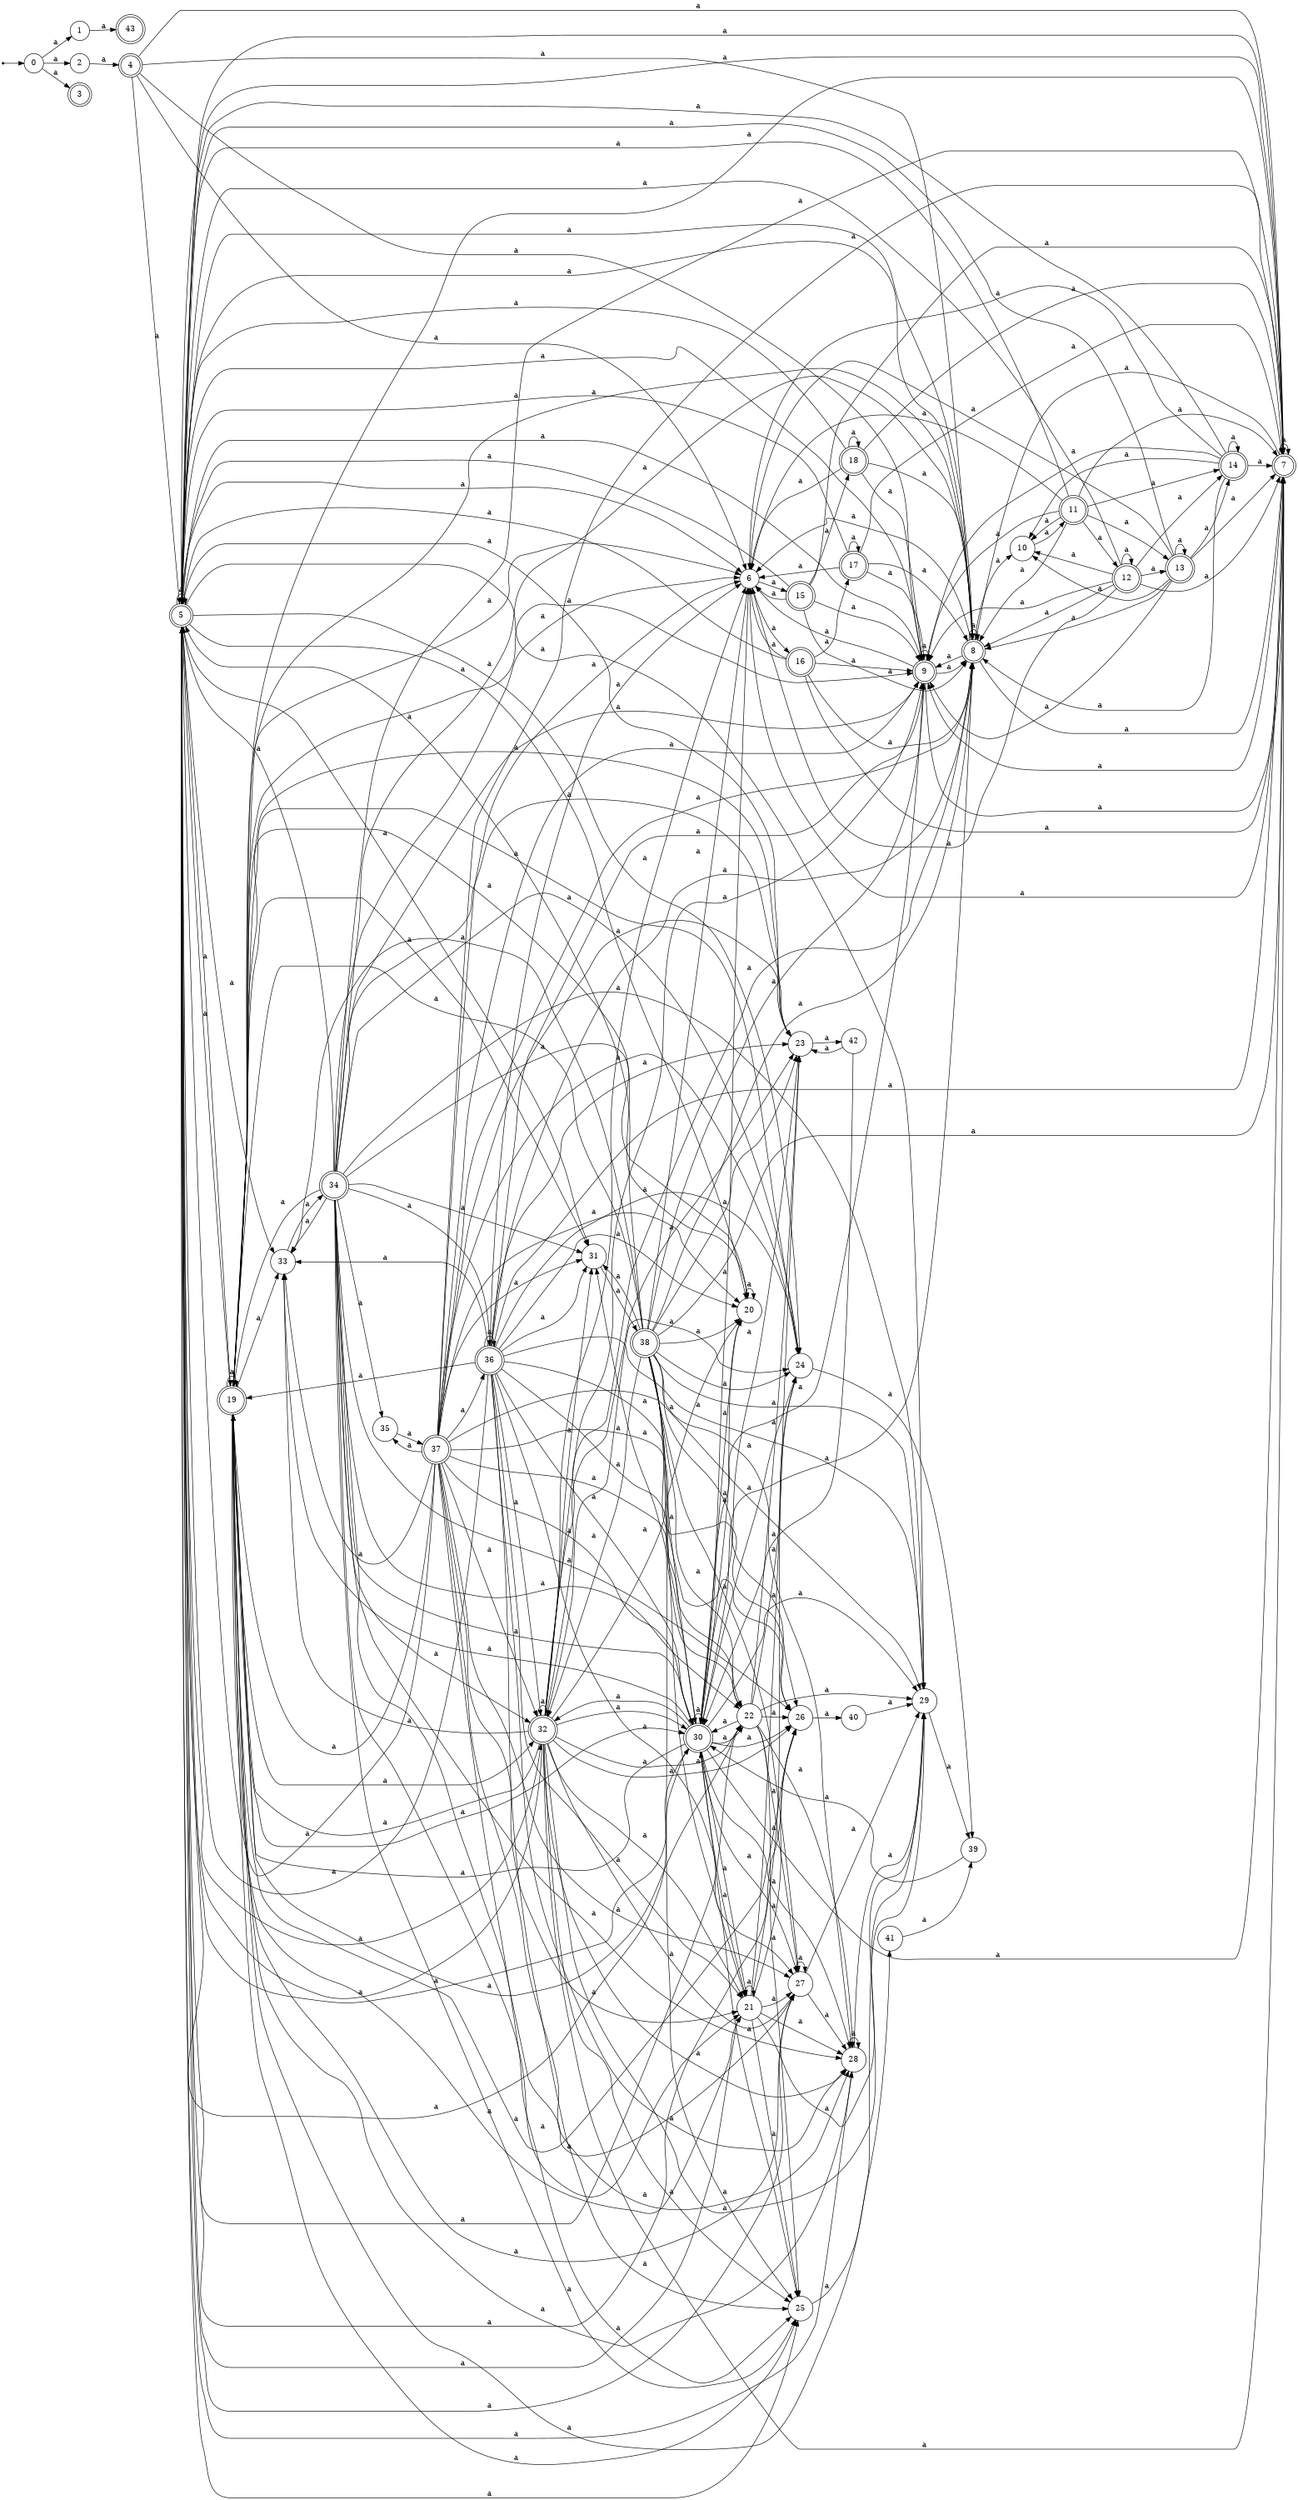 digraph finite_state_machine {
rankdir=LR;
size="20,20";
node [shape = point]; "dummy0"
node [shape = circle]; "0";
"dummy0" -> "0";
node [shape = circle]; "1";
node [shape = circle]; "2";
node [shape = doublecircle]; "3";node [shape = doublecircle]; "4";node [shape = doublecircle]; "5";node [shape = circle]; "6";
node [shape = doublecircle]; "7";node [shape = doublecircle]; "8";node [shape = doublecircle]; "9";node [shape = circle]; "10";
node [shape = doublecircle]; "11";node [shape = doublecircle]; "12";node [shape = doublecircle]; "13";node [shape = doublecircle]; "14";node [shape = doublecircle]; "15";node [shape = doublecircle]; "16";node [shape = doublecircle]; "17";node [shape = doublecircle]; "18";node [shape = doublecircle]; "19";node [shape = circle]; "20";
node [shape = circle]; "21";
node [shape = circle]; "22";
node [shape = circle]; "23";
node [shape = circle]; "24";
node [shape = circle]; "25";
node [shape = circle]; "26";
node [shape = circle]; "27";
node [shape = circle]; "28";
node [shape = circle]; "29";
node [shape = doublecircle]; "30";node [shape = circle]; "31";
node [shape = doublecircle]; "32";node [shape = circle]; "33";
node [shape = doublecircle]; "34";node [shape = circle]; "35";
node [shape = doublecircle]; "36";node [shape = doublecircle]; "37";node [shape = doublecircle]; "38";node [shape = circle]; "39";
node [shape = circle]; "40";
node [shape = circle]; "41";
node [shape = circle]; "42";
node [shape = doublecircle]; "43";"0" -> "1" [label = "a"];
 "0" -> "2" [label = "a"];
 "0" -> "3" [label = "a"];
 "2" -> "4" [label = "a"];
 "4" -> "5" [label = "a"];
 "4" -> "6" [label = "a"];
 "4" -> "7" [label = "a"];
 "4" -> "8" [label = "a"];
 "4" -> "9" [label = "a"];
 "9" -> "5" [label = "a"];
 "9" -> "6" [label = "a"];
 "9" -> "7" [label = "a"];
 "9" -> "8" [label = "a"];
 "9" -> "9" [label = "a"];
 "8" -> "5" [label = "a"];
 "8" -> "6" [label = "a"];
 "8" -> "7" [label = "a"];
 "8" -> "8" [label = "a"];
 "8" -> "9" [label = "a"];
 "8" -> "10" [label = "a"];
 "10" -> "11" [label = "a"];
 "11" -> "5" [label = "a"];
 "11" -> "6" [label = "a"];
 "11" -> "7" [label = "a"];
 "11" -> "8" [label = "a"];
 "11" -> "9" [label = "a"];
 "11" -> "10" [label = "a"];
 "11" -> "12" [label = "a"];
 "11" -> "13" [label = "a"];
 "11" -> "14" [label = "a"];
 "14" -> "5" [label = "a"];
 "14" -> "6" [label = "a"];
 "14" -> "7" [label = "a"];
 "14" -> "8" [label = "a"];
 "14" -> "9" [label = "a"];
 "14" -> "10" [label = "a"];
 "14" -> "14" [label = "a"];
 "13" -> "5" [label = "a"];
 "13" -> "6" [label = "a"];
 "13" -> "7" [label = "a"];
 "13" -> "8" [label = "a"];
 "13" -> "9" [label = "a"];
 "13" -> "10" [label = "a"];
 "13" -> "13" [label = "a"];
 "13" -> "14" [label = "a"];
 "12" -> "5" [label = "a"];
 "12" -> "6" [label = "a"];
 "12" -> "7" [label = "a"];
 "12" -> "8" [label = "a"];
 "12" -> "9" [label = "a"];
 "12" -> "10" [label = "a"];
 "12" -> "12" [label = "a"];
 "12" -> "13" [label = "a"];
 "12" -> "14" [label = "a"];
 "7" -> "5" [label = "a"];
 "7" -> "6" [label = "a"];
 "7" -> "7" [label = "a"];
 "7" -> "8" [label = "a"];
 "7" -> "9" [label = "a"];
 "6" -> "16" [label = "a"];
 "6" -> "15" [label = "a"];
 "16" -> "17" [label = "a"];
 "16" -> "5" [label = "a"];
 "16" -> "6" [label = "a"];
 "16" -> "7" [label = "a"];
 "16" -> "8" [label = "a"];
 "16" -> "9" [label = "a"];
 "17" -> "17" [label = "a"];
 "17" -> "5" [label = "a"];
 "17" -> "6" [label = "a"];
 "17" -> "7" [label = "a"];
 "17" -> "8" [label = "a"];
 "17" -> "9" [label = "a"];
 "15" -> "18" [label = "a"];
 "15" -> "5" [label = "a"];
 "15" -> "6" [label = "a"];
 "15" -> "7" [label = "a"];
 "15" -> "8" [label = "a"];
 "15" -> "9" [label = "a"];
 "18" -> "18" [label = "a"];
 "18" -> "5" [label = "a"];
 "18" -> "6" [label = "a"];
 "18" -> "7" [label = "a"];
 "18" -> "8" [label = "a"];
 "18" -> "9" [label = "a"];
 "5" -> "5" [label = "a"];
 "5" -> "6" [label = "a"];
 "5" -> "7" [label = "a"];
 "5" -> "8" [label = "a"];
 "5" -> "9" [label = "a"];
 "5" -> "19" [label = "a"];
 "5" -> "20" [label = "a"];
 "5" -> "21" [label = "a"];
 "5" -> "22" [label = "a"];
 "5" -> "23" [label = "a"];
 "5" -> "24" [label = "a"];
 "5" -> "25" [label = "a"];
 "5" -> "26" [label = "a"];
 "5" -> "27" [label = "a"];
 "5" -> "28" [label = "a"];
 "5" -> "29" [label = "a"];
 "5" -> "30" [label = "a"];
 "5" -> "31" [label = "a"];
 "5" -> "32" [label = "a"];
 "5" -> "33" [label = "a"];
 "33" -> "34" [label = "a"];
 "34" -> "5" [label = "a"];
 "34" -> "6" [label = "a"];
 "34" -> "7" [label = "a"];
 "34" -> "8" [label = "a"];
 "34" -> "9" [label = "a"];
 "34" -> "19" [label = "a"];
 "34" -> "20" [label = "a"];
 "34" -> "21" [label = "a"];
 "34" -> "22" [label = "a"];
 "34" -> "23" [label = "a"];
 "34" -> "24" [label = "a"];
 "34" -> "25" [label = "a"];
 "34" -> "26" [label = "a"];
 "34" -> "27" [label = "a"];
 "34" -> "28" [label = "a"];
 "34" -> "29" [label = "a"];
 "34" -> "30" [label = "a"];
 "34" -> "31" [label = "a"];
 "34" -> "32" [label = "a"];
 "34" -> "33" [label = "a"];
 "34" -> "35" [label = "a"];
 "34" -> "36" [label = "a"];
 "36" -> "5" [label = "a"];
 "36" -> "6" [label = "a"];
 "36" -> "7" [label = "a"];
 "36" -> "8" [label = "a"];
 "36" -> "9" [label = "a"];
 "36" -> "19" [label = "a"];
 "36" -> "20" [label = "a"];
 "36" -> "21" [label = "a"];
 "36" -> "22" [label = "a"];
 "36" -> "23" [label = "a"];
 "36" -> "24" [label = "a"];
 "36" -> "25" [label = "a"];
 "36" -> "26" [label = "a"];
 "36" -> "27" [label = "a"];
 "36" -> "28" [label = "a"];
 "36" -> "29" [label = "a"];
 "36" -> "30" [label = "a"];
 "36" -> "31" [label = "a"];
 "36" -> "32" [label = "a"];
 "36" -> "33" [label = "a"];
 "36" -> "36" [label = "a"];
 "35" -> "37" [label = "a"];
 "37" -> "5" [label = "a"];
 "37" -> "6" [label = "a"];
 "37" -> "7" [label = "a"];
 "37" -> "8" [label = "a"];
 "37" -> "9" [label = "a"];
 "37" -> "19" [label = "a"];
 "37" -> "20" [label = "a"];
 "37" -> "21" [label = "a"];
 "37" -> "22" [label = "a"];
 "37" -> "23" [label = "a"];
 "37" -> "24" [label = "a"];
 "37" -> "25" [label = "a"];
 "37" -> "26" [label = "a"];
 "37" -> "27" [label = "a"];
 "37" -> "28" [label = "a"];
 "37" -> "29" [label = "a"];
 "37" -> "30" [label = "a"];
 "37" -> "31" [label = "a"];
 "37" -> "32" [label = "a"];
 "37" -> "33" [label = "a"];
 "37" -> "35" [label = "a"];
 "37" -> "36" [label = "a"];
 "32" -> "5" [label = "a"];
 "32" -> "6" [label = "a"];
 "32" -> "7" [label = "a"];
 "32" -> "8" [label = "a"];
 "32" -> "9" [label = "a"];
 "32" -> "19" [label = "a"];
 "32" -> "20" [label = "a"];
 "32" -> "21" [label = "a"];
 "32" -> "22" [label = "a"];
 "32" -> "23" [label = "a"];
 "32" -> "24" [label = "a"];
 "32" -> "25" [label = "a"];
 "32" -> "26" [label = "a"];
 "32" -> "27" [label = "a"];
 "32" -> "28" [label = "a"];
 "32" -> "29" [label = "a"];
 "32" -> "30" [label = "a"];
 "32" -> "31" [label = "a"];
 "32" -> "32" [label = "a"];
 "32" -> "33" [label = "a"];
 "31" -> "38" [label = "a"];
 "38" -> "5" [label = "a"];
 "38" -> "6" [label = "a"];
 "38" -> "7" [label = "a"];
 "38" -> "8" [label = "a"];
 "38" -> "9" [label = "a"];
 "38" -> "19" [label = "a"];
 "38" -> "20" [label = "a"];
 "38" -> "21" [label = "a"];
 "38" -> "22" [label = "a"];
 "38" -> "23" [label = "a"];
 "38" -> "24" [label = "a"];
 "38" -> "25" [label = "a"];
 "38" -> "26" [label = "a"];
 "38" -> "27" [label = "a"];
 "38" -> "28" [label = "a"];
 "38" -> "29" [label = "a"];
 "38" -> "30" [label = "a"];
 "38" -> "31" [label = "a"];
 "38" -> "32" [label = "a"];
 "38" -> "33" [label = "a"];
 "30" -> "5" [label = "a"];
 "30" -> "6" [label = "a"];
 "30" -> "7" [label = "a"];
 "30" -> "8" [label = "a"];
 "30" -> "9" [label = "a"];
 "30" -> "19" [label = "a"];
 "30" -> "20" [label = "a"];
 "30" -> "21" [label = "a"];
 "30" -> "22" [label = "a"];
 "30" -> "23" [label = "a"];
 "30" -> "24" [label = "a"];
 "30" -> "25" [label = "a"];
 "30" -> "26" [label = "a"];
 "30" -> "27" [label = "a"];
 "30" -> "28" [label = "a"];
 "30" -> "29" [label = "a"];
 "30" -> "30" [label = "a"];
 "30" -> "31" [label = "a"];
 "30" -> "32" [label = "a"];
 "30" -> "33" [label = "a"];
 "29" -> "39" [label = "a"];
 "39" -> "30" [label = "a"];
 "28" -> "28" [label = "a"];
 "28" -> "29" [label = "a"];
 "27" -> "27" [label = "a"];
 "27" -> "28" [label = "a"];
 "27" -> "29" [label = "a"];
 "26" -> "40" [label = "a"];
 "40" -> "29" [label = "a"];
 "25" -> "41" [label = "a"];
 "41" -> "39" [label = "a"];
 "24" -> "39" [label = "a"];
 "23" -> "42" [label = "a"];
 "42" -> "30" [label = "a"];
 "42" -> "23" [label = "a"];
 "22" -> "23" [label = "a"];
 "22" -> "24" [label = "a"];
 "22" -> "25" [label = "a"];
 "22" -> "26" [label = "a"];
 "22" -> "27" [label = "a"];
 "22" -> "28" [label = "a"];
 "22" -> "29" [label = "a"];
 "22" -> "30" [label = "a"];
 "21" -> "21" [label = "a"];
 "21" -> "23" [label = "a"];
 "21" -> "24" [label = "a"];
 "21" -> "25" [label = "a"];
 "21" -> "26" [label = "a"];
 "21" -> "27" [label = "a"];
 "21" -> "28" [label = "a"];
 "21" -> "29" [label = "a"];
 "21" -> "30" [label = "a"];
 "20" -> "20" [label = "a"];
 "20" -> "30" [label = "a"];
 "19" -> "5" [label = "a"];
 "19" -> "6" [label = "a"];
 "19" -> "7" [label = "a"];
 "19" -> "8" [label = "a"];
 "19" -> "9" [label = "a"];
 "19" -> "19" [label = "a"];
 "19" -> "20" [label = "a"];
 "19" -> "21" [label = "a"];
 "19" -> "22" [label = "a"];
 "19" -> "23" [label = "a"];
 "19" -> "24" [label = "a"];
 "19" -> "25" [label = "a"];
 "19" -> "26" [label = "a"];
 "19" -> "27" [label = "a"];
 "19" -> "28" [label = "a"];
 "19" -> "29" [label = "a"];
 "19" -> "30" [label = "a"];
 "19" -> "31" [label = "a"];
 "19" -> "32" [label = "a"];
 "19" -> "33" [label = "a"];
 "1" -> "43" [label = "a"];
 }
